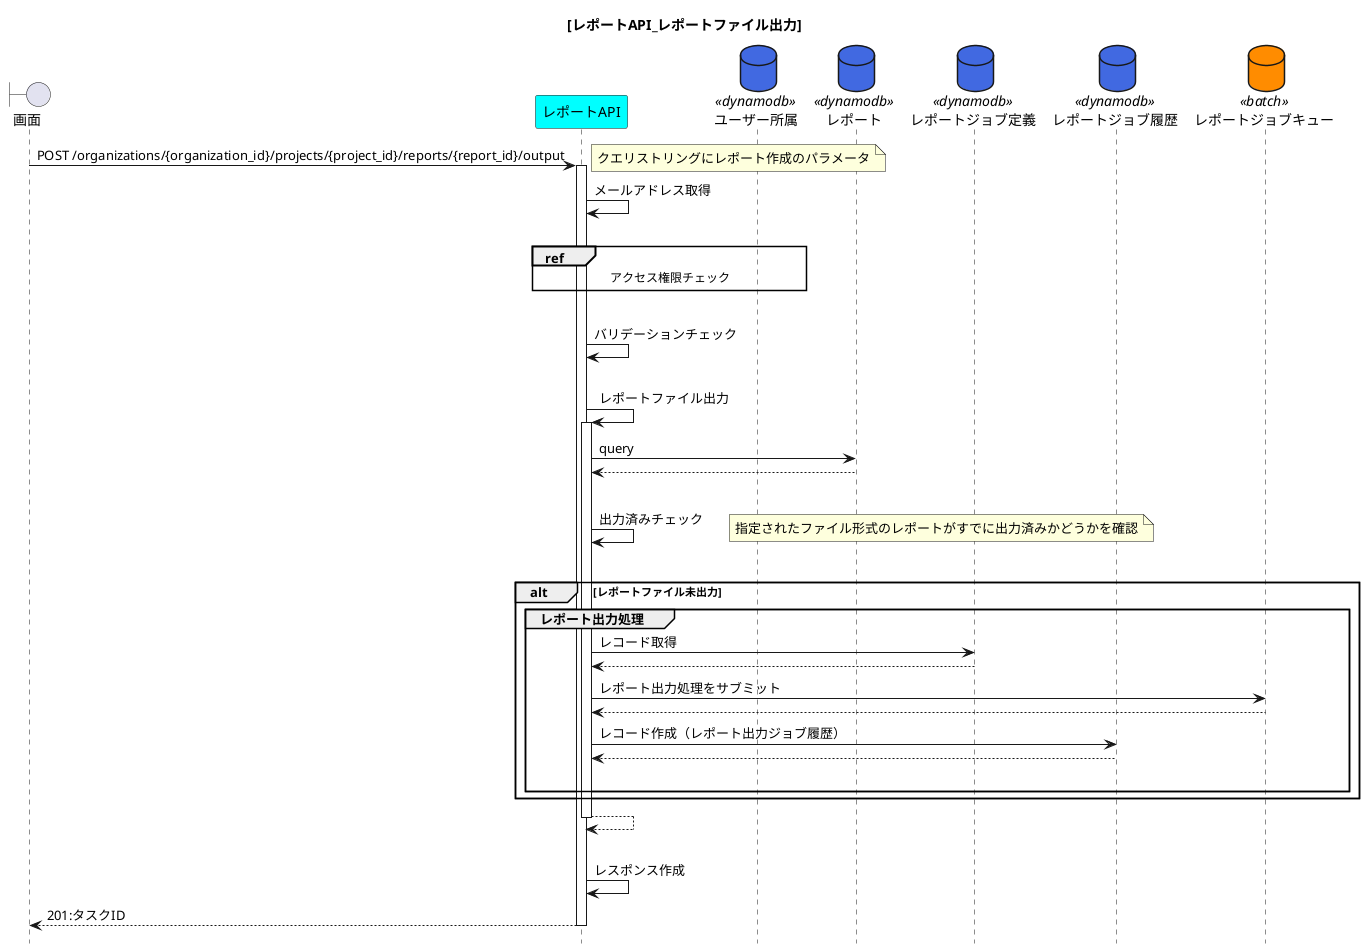 @startuml{API_レポート_レポートファイル出力.png}
title [レポートAPI_レポートファイル出力]
hide footbox

boundary 画面 as view
participant レポートAPI as api_reports #cyan
'database ユーザープール as user_pools <<cognito>> #purple
database ユーザー所属 as table_affiliation <<dynamodb>> #royalblue
database レポート as table_reports <<dynamodb>> #royalblue
database レポートジョブ定義 as table_report_jobdef <<dynamodb>> #royalblue
database レポートジョブ履歴 as table_report_joblog <<dynamodb>> #royalblue
database レポートジョブキュー as batch_report_output <<batch>> #darkorange

view -> api_reports :POST /organizations/{organization_id}/projects/{project_id}/reports/{report_id}/output
note right :クエリストリングにレポート作成のパラメータ
activate api_reports
    api_reports -> api_reports :メールアドレス取得
    |||
    ref over api_reports, table_affiliation :アクセス権限チェック
    |||
    api_reports -> api_reports :バリデーションチェック
    |||
    api_reports -> api_reports :レポートファイル出力
    activate api_reports
        api_reports -> table_reports :query
        table_reports --> api_reports
        |||
        api_reports -> api_reports :出力済みチェック
        note right :指定されたファイル形式のレポートがすでに出力済みかどうかを確認
        |||
        alt レポートファイル未出力
            group レポート出力処理
                api_reports -> table_report_jobdef :レコード取得
                table_report_jobdef --> api_reports
                api_reports -> batch_report_output :レポート出力処理をサブミット
                batch_report_output --> api_reports
                api_reports -> table_report_joblog :レコード作成（レポート出力ジョブ履歴）
                table_report_joblog --> api_reports
                |||
            end
        end 
        api_reports --> api_reports
    deactivate api_reports
    |||
    api_reports -> api_reports :レスポンス作成
    api_reports --> view : 201:タスクID
deactivate api_reports

@enduml
